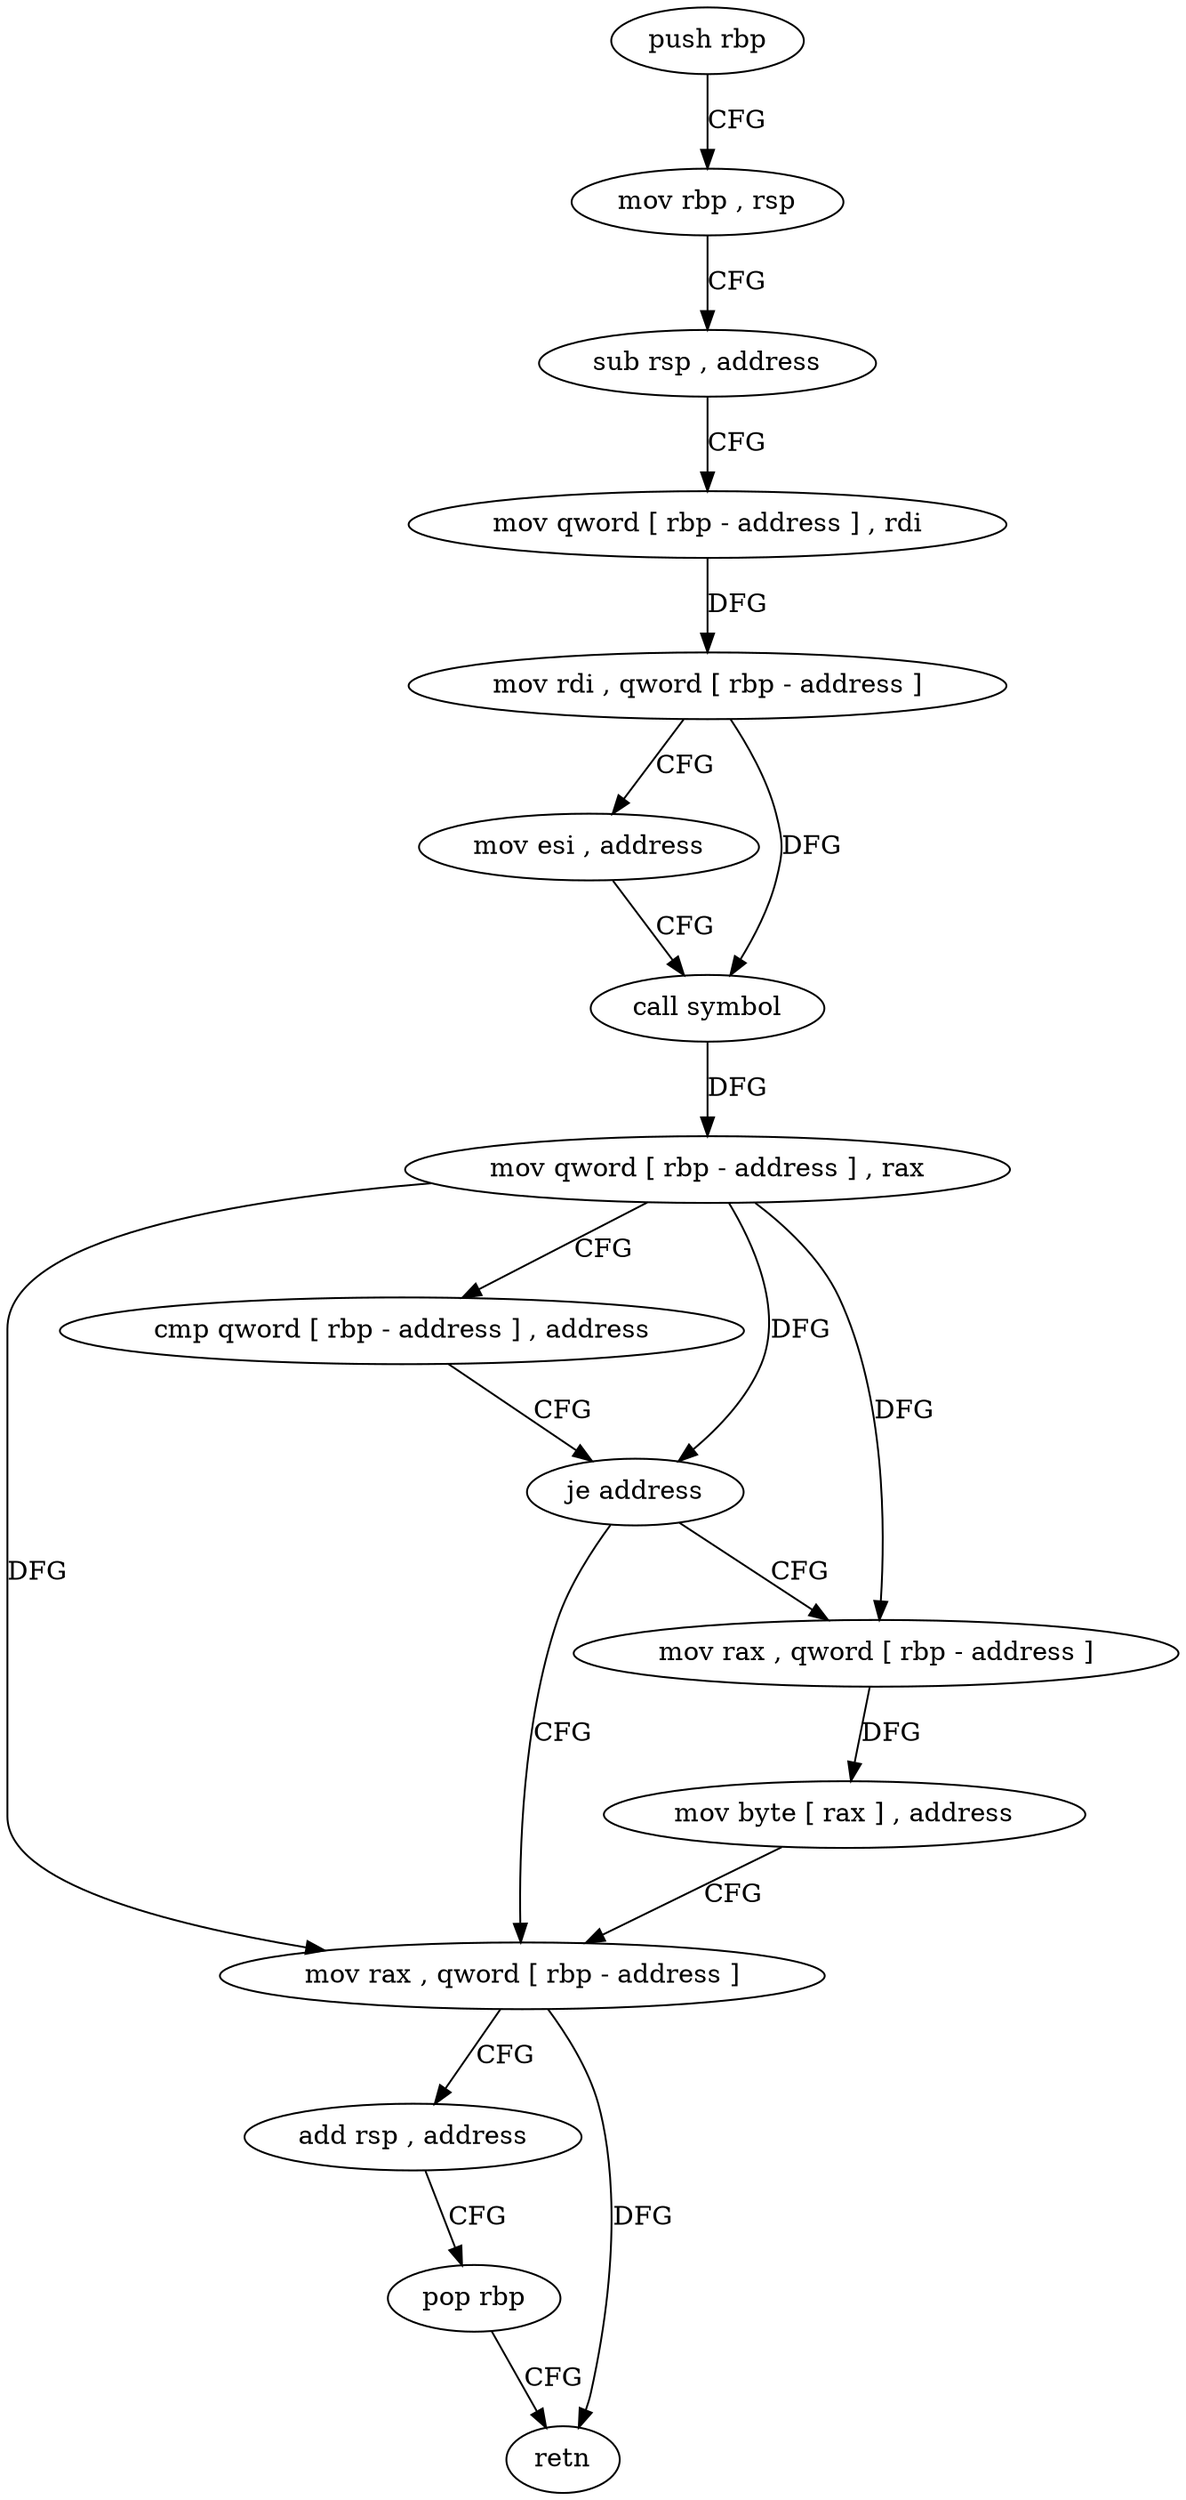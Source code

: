 digraph "func" {
"4236528" [label = "push rbp" ]
"4236529" [label = "mov rbp , rsp" ]
"4236532" [label = "sub rsp , address" ]
"4236536" [label = "mov qword [ rbp - address ] , rdi" ]
"4236540" [label = "mov rdi , qword [ rbp - address ]" ]
"4236544" [label = "mov esi , address" ]
"4236549" [label = "call symbol" ]
"4236554" [label = "mov qword [ rbp - address ] , rax" ]
"4236558" [label = "cmp qword [ rbp - address ] , address" ]
"4236563" [label = "je address" ]
"4236576" [label = "mov rax , qword [ rbp - address ]" ]
"4236569" [label = "mov rax , qword [ rbp - address ]" ]
"4236580" [label = "add rsp , address" ]
"4236584" [label = "pop rbp" ]
"4236585" [label = "retn" ]
"4236573" [label = "mov byte [ rax ] , address" ]
"4236528" -> "4236529" [ label = "CFG" ]
"4236529" -> "4236532" [ label = "CFG" ]
"4236532" -> "4236536" [ label = "CFG" ]
"4236536" -> "4236540" [ label = "DFG" ]
"4236540" -> "4236544" [ label = "CFG" ]
"4236540" -> "4236549" [ label = "DFG" ]
"4236544" -> "4236549" [ label = "CFG" ]
"4236549" -> "4236554" [ label = "DFG" ]
"4236554" -> "4236558" [ label = "CFG" ]
"4236554" -> "4236563" [ label = "DFG" ]
"4236554" -> "4236576" [ label = "DFG" ]
"4236554" -> "4236569" [ label = "DFG" ]
"4236558" -> "4236563" [ label = "CFG" ]
"4236563" -> "4236576" [ label = "CFG" ]
"4236563" -> "4236569" [ label = "CFG" ]
"4236576" -> "4236580" [ label = "CFG" ]
"4236576" -> "4236585" [ label = "DFG" ]
"4236569" -> "4236573" [ label = "DFG" ]
"4236580" -> "4236584" [ label = "CFG" ]
"4236584" -> "4236585" [ label = "CFG" ]
"4236573" -> "4236576" [ label = "CFG" ]
}
